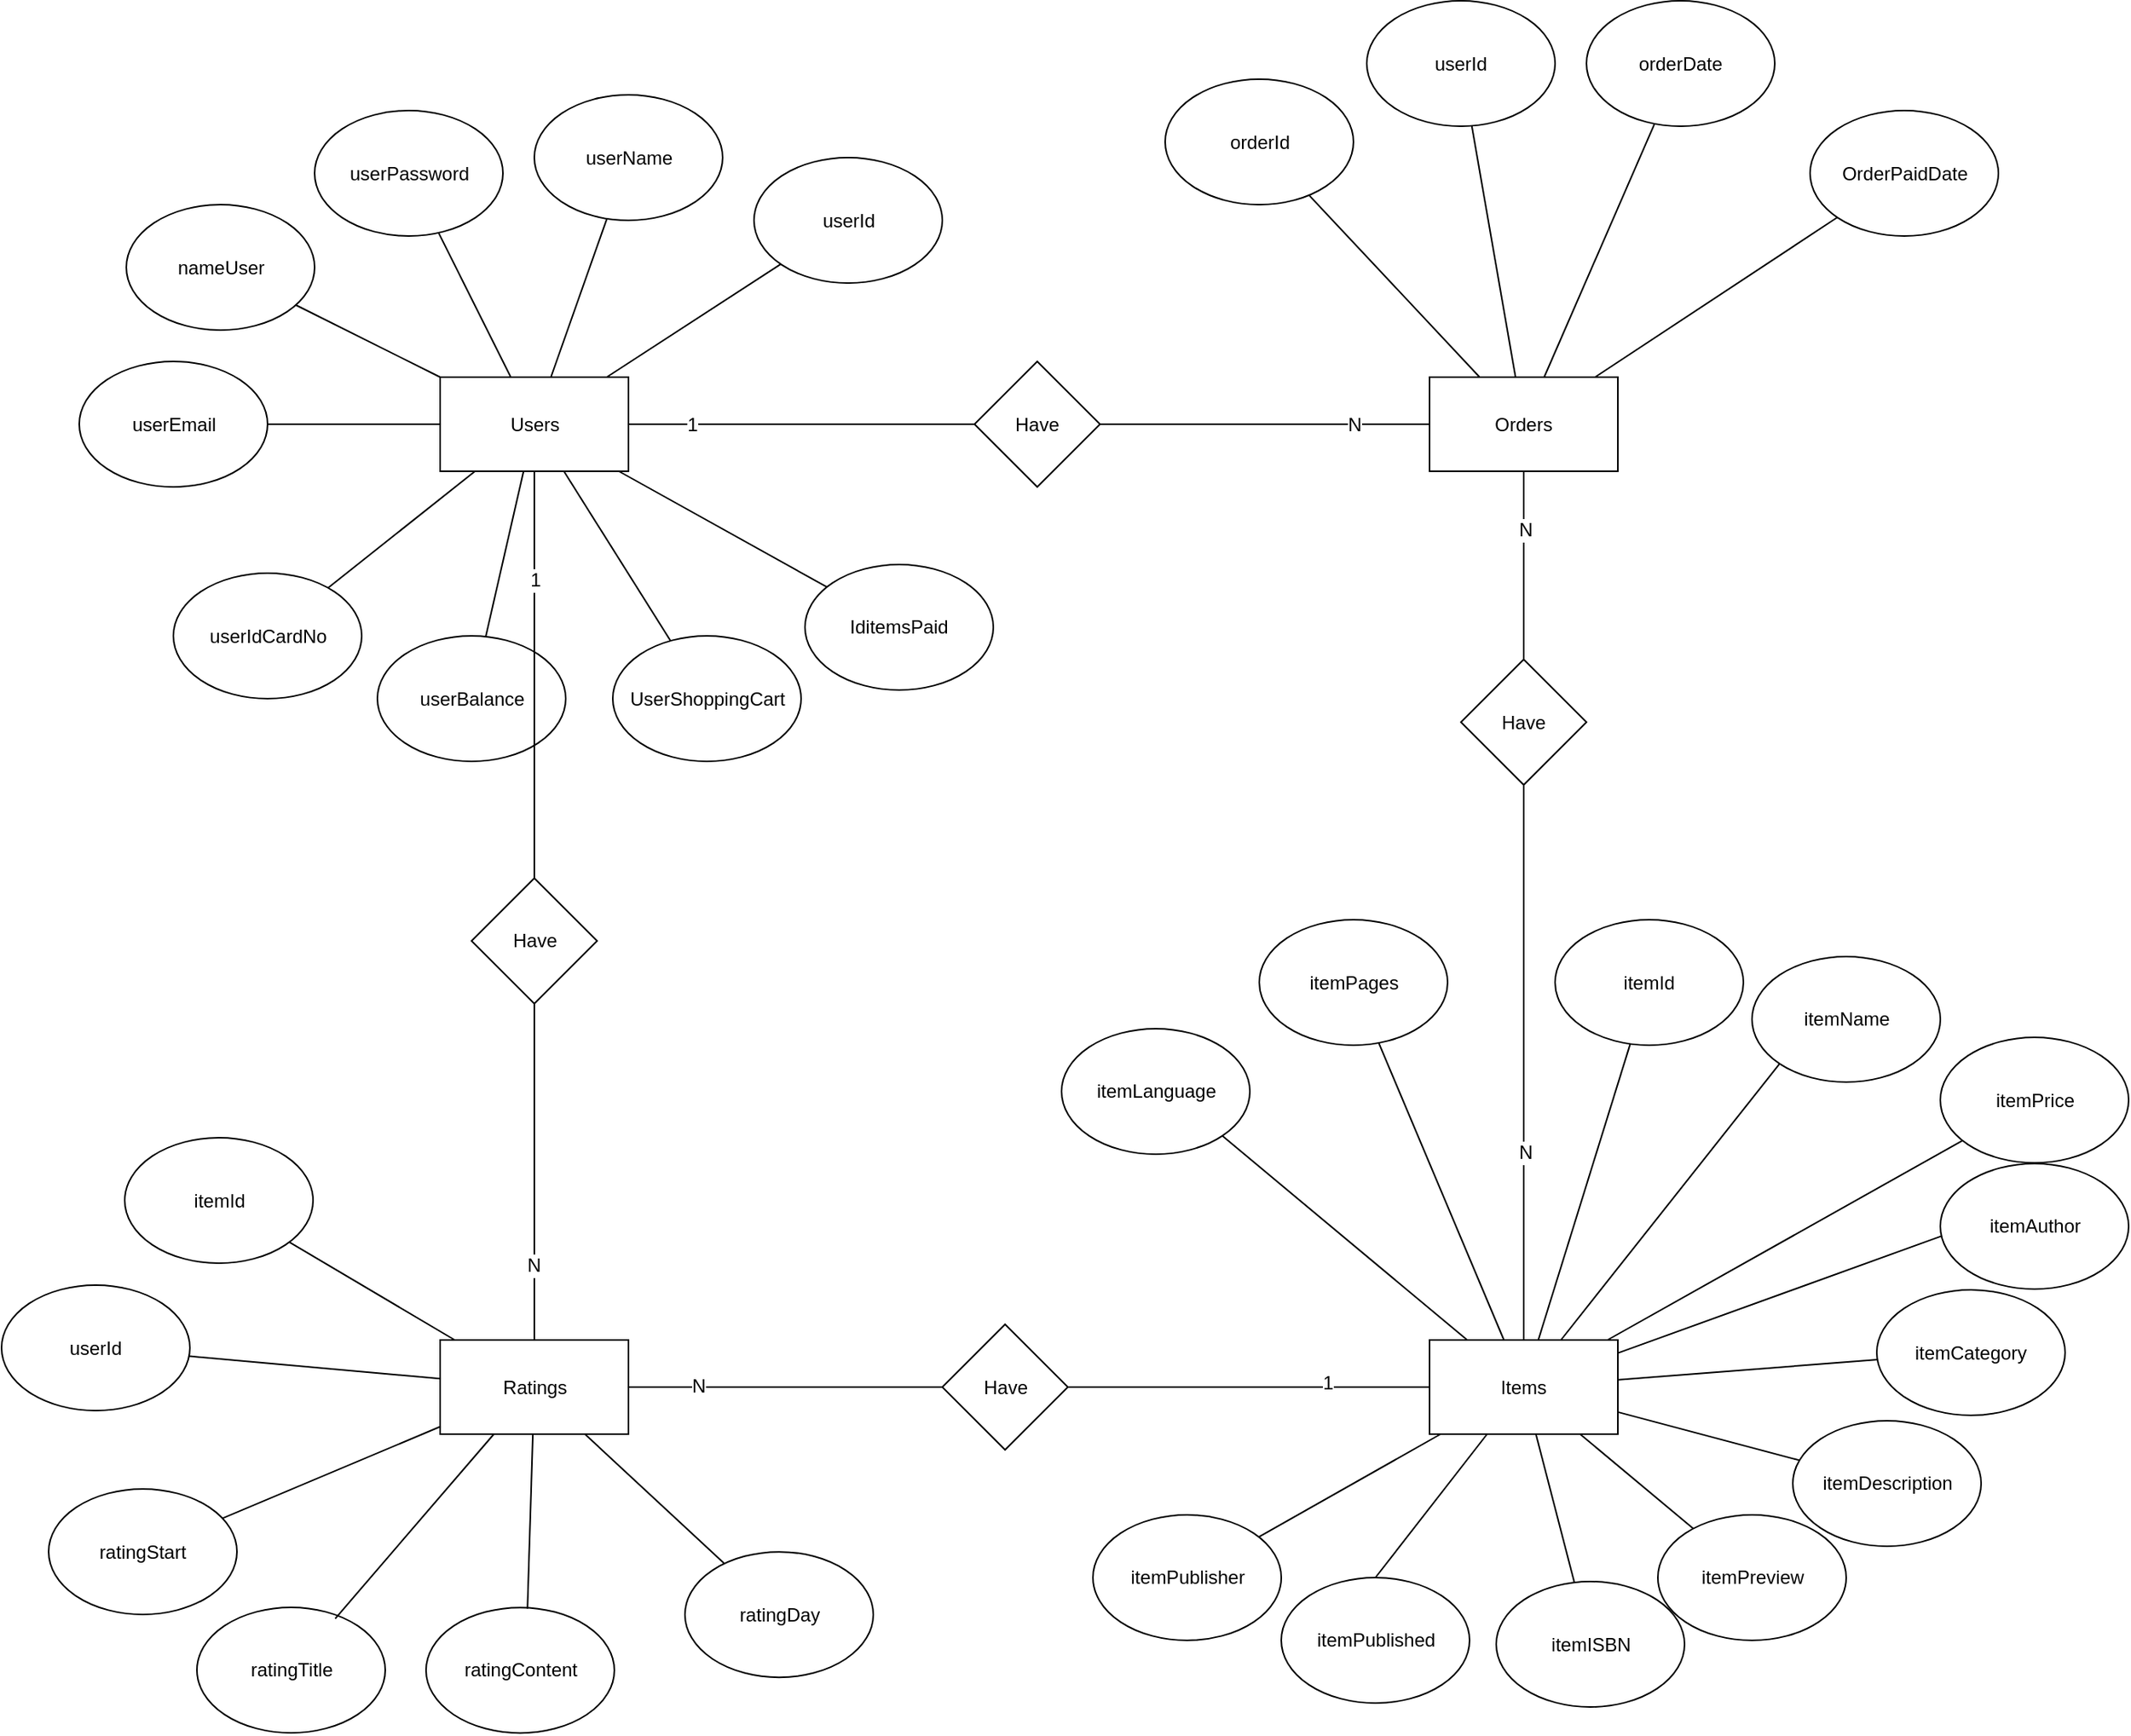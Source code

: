 <mxfile version="10.7.5" type="device"><diagram id="B8fjdtx8XUuWBiJUuwN5" name="Page-1"><mxGraphModel dx="2027" dy="1745" grid="1" gridSize="10" guides="1" tooltips="1" connect="1" arrows="1" fold="1" page="1" pageScale="1" pageWidth="827" pageHeight="1169" math="0" shadow="0"><root><mxCell id="0"/><mxCell id="1" parent="0"/><mxCell id="LwxiWS-IIAqCvhy7_PA3-1" value="Items" style="rounded=0;whiteSpace=wrap;html=1;" parent="1" vertex="1"><mxGeometry x="97" y="-185.5" width="120" height="60" as="geometry"/></mxCell><mxCell id="LwxiWS-IIAqCvhy7_PA3-8" value="itemPublisher&lt;br&gt;" style="ellipse;whiteSpace=wrap;html=1;" parent="1" vertex="1"><mxGeometry x="-117.5" y="-74" width="120" height="80" as="geometry"/></mxCell><mxCell id="LwxiWS-IIAqCvhy7_PA3-9" value="itemPreview" style="ellipse;whiteSpace=wrap;html=1;" parent="1" vertex="1"><mxGeometry x="242.5" y="-74" width="120" height="80" as="geometry"/></mxCell><mxCell id="LwxiWS-IIAqCvhy7_PA3-21" value="itemPrice" style="ellipse;whiteSpace=wrap;html=1;" parent="1" vertex="1"><mxGeometry x="422.5" y="-378.5" width="120" height="80" as="geometry"/></mxCell><mxCell id="LwxiWS-IIAqCvhy7_PA3-22" value="itemDescription" style="ellipse;whiteSpace=wrap;html=1;" parent="1" vertex="1"><mxGeometry x="328.5" y="-134" width="120" height="80" as="geometry"/></mxCell><mxCell id="LwxiWS-IIAqCvhy7_PA3-24" value="itemPublished" style="ellipse;whiteSpace=wrap;html=1;" parent="1" vertex="1"><mxGeometry x="2.5" y="-34" width="120" height="80" as="geometry"/></mxCell><mxCell id="LwxiWS-IIAqCvhy7_PA3-25" value="itemPages" style="ellipse;whiteSpace=wrap;html=1;" parent="1" vertex="1"><mxGeometry x="-11.5" y="-453.5" width="120" height="80" as="geometry"/></mxCell><mxCell id="LwxiWS-IIAqCvhy7_PA3-26" value="itemISBN" style="ellipse;whiteSpace=wrap;html=1;" parent="1" vertex="1"><mxGeometry x="139.5" y="-31.5" width="120" height="80" as="geometry"/></mxCell><mxCell id="LwxiWS-IIAqCvhy7_PA3-27" value="itemLanguage" style="ellipse;whiteSpace=wrap;html=1;" parent="1" vertex="1"><mxGeometry x="-137.5" y="-384" width="120" height="80" as="geometry"/></mxCell><mxCell id="LwxiWS-IIAqCvhy7_PA3-28" value="itemCategory" style="ellipse;whiteSpace=wrap;html=1;" parent="1" vertex="1"><mxGeometry x="382" y="-217.5" width="120" height="80" as="geometry"/></mxCell><mxCell id="LwxiWS-IIAqCvhy7_PA3-29" value="itemName" style="ellipse;whiteSpace=wrap;html=1;" parent="1" vertex="1"><mxGeometry x="302.5" y="-430" width="120" height="80" as="geometry"/></mxCell><mxCell id="LwxiWS-IIAqCvhy7_PA3-34" value="Users" style="rounded=0;whiteSpace=wrap;html=1;" parent="1" vertex="1"><mxGeometry x="-533.5" y="-799.5" width="120" height="60" as="geometry"/></mxCell><mxCell id="LwxiWS-IIAqCvhy7_PA3-36" value="userEmail" style="ellipse;whiteSpace=wrap;html=1;" parent="1" vertex="1"><mxGeometry x="-763.5" y="-809.5" width="120" height="80" as="geometry"/></mxCell><mxCell id="LwxiWS-IIAqCvhy7_PA3-44" value="userPassword" style="ellipse;whiteSpace=wrap;html=1;" parent="1" vertex="1"><mxGeometry x="-613.5" y="-969.5" width="120" height="80" as="geometry"/></mxCell><mxCell id="LwxiWS-IIAqCvhy7_PA3-50" value="userId" style="ellipse;whiteSpace=wrap;html=1;" parent="1" vertex="1"><mxGeometry x="-333.5" y="-939.5" width="120" height="80" as="geometry"/></mxCell><mxCell id="LwxiWS-IIAqCvhy7_PA3-51" value="userName" style="ellipse;whiteSpace=wrap;html=1;" parent="1" vertex="1"><mxGeometry x="-473.5" y="-979.5" width="120" height="80" as="geometry"/></mxCell><mxCell id="LwxiWS-IIAqCvhy7_PA3-78" value="Orders" style="rounded=0;whiteSpace=wrap;html=1;" parent="1" vertex="1"><mxGeometry x="97" y="-799.5" width="120" height="60" as="geometry"/></mxCell><mxCell id="LwxiWS-IIAqCvhy7_PA3-94" value="orderDate" style="ellipse;whiteSpace=wrap;html=1;" parent="1" vertex="1"><mxGeometry x="197" y="-1039.5" width="120" height="80" as="geometry"/></mxCell><mxCell id="LwxiWS-IIAqCvhy7_PA3-95" value="orderId" style="ellipse;whiteSpace=wrap;html=1;" parent="1" vertex="1"><mxGeometry x="-71.5" y="-989.5" width="120" height="80" as="geometry"/></mxCell><mxCell id="LwxiWS-IIAqCvhy7_PA3-98" value="itemId" style="ellipse;whiteSpace=wrap;html=1;" parent="1" vertex="1"><mxGeometry x="177" y="-453.5" width="120" height="80" as="geometry"/></mxCell><mxCell id="1ZZPjtE2MYIxebll1UgH-1" value="" style="endArrow=none;html=1;" parent="1" source="1ZZPjtE2MYIxebll1UgH-4" target="LwxiWS-IIAqCvhy7_PA3-34" edge="1"><mxGeometry width="50" height="50" relative="1" as="geometry"><mxPoint x="-153" y="-559.5" as="sourcePoint"/><mxPoint x="-283" y="-199.5" as="targetPoint"/></mxGeometry></mxCell><mxCell id="1ZZPjtE2MYIxebll1UgH-6" value="1" style="text;html=1;resizable=0;points=[];align=center;verticalAlign=middle;labelBackgroundColor=#ffffff;" parent="1ZZPjtE2MYIxebll1UgH-1" vertex="1" connectable="0"><mxGeometry x="0.525" y="6" relative="1" as="geometry"><mxPoint x="-12" y="-6" as="offset"/></mxGeometry></mxCell><mxCell id="1ZZPjtE2MYIxebll1UgH-4" value="Have" style="rhombus;whiteSpace=wrap;html=1;" parent="1" vertex="1"><mxGeometry x="-193" y="-809.5" width="80" height="80" as="geometry"/></mxCell><mxCell id="1ZZPjtE2MYIxebll1UgH-5" value="" style="endArrow=none;html=1;entryX=1;entryY=0.5;entryDx=0;entryDy=0;exitX=0;exitY=0.5;exitDx=0;exitDy=0;" parent="1" source="LwxiWS-IIAqCvhy7_PA3-78" target="1ZZPjtE2MYIxebll1UgH-4" edge="1"><mxGeometry width="50" height="50" relative="1" as="geometry"><mxPoint x="187.143" y="-688.786" as="sourcePoint"/><mxPoint x="-370" y="-441.643" as="targetPoint"/></mxGeometry></mxCell><mxCell id="1ZZPjtE2MYIxebll1UgH-7" value="N" style="text;html=1;resizable=0;points=[];align=center;verticalAlign=middle;labelBackgroundColor=#ffffff;" parent="1ZZPjtE2MYIxebll1UgH-5" vertex="1" connectable="0"><mxGeometry x="-0.537" relative="1" as="geometry"><mxPoint as="offset"/></mxGeometry></mxCell><mxCell id="RCoCI-62YOv6wNdzBF7K-1" value="" style="endArrow=none;html=1;" parent="1" source="LwxiWS-IIAqCvhy7_PA3-34" target="LwxiWS-IIAqCvhy7_PA3-50" edge="1"><mxGeometry width="50" height="50" relative="1" as="geometry"><mxPoint x="-353.5" y="-449.5" as="sourcePoint"/><mxPoint x="-303.5" y="-499.5" as="targetPoint"/></mxGeometry></mxCell><mxCell id="RCoCI-62YOv6wNdzBF7K-2" value="" style="endArrow=none;html=1;" parent="1" source="LwxiWS-IIAqCvhy7_PA3-34" target="LwxiWS-IIAqCvhy7_PA3-51" edge="1"><mxGeometry width="50" height="50" relative="1" as="geometry"><mxPoint x="-258.5" y="-444.5" as="sourcePoint"/><mxPoint x="-249" y="-494.5" as="targetPoint"/></mxGeometry></mxCell><mxCell id="RCoCI-62YOv6wNdzBF7K-3" value="" style="endArrow=none;html=1;" parent="1" source="LwxiWS-IIAqCvhy7_PA3-34" target="LwxiWS-IIAqCvhy7_PA3-44" edge="1"><mxGeometry width="50" height="50" relative="1" as="geometry"><mxPoint x="-248.5" y="-429.559" as="sourcePoint"/><mxPoint x="-248.5" y="-549.559" as="targetPoint"/></mxGeometry></mxCell><mxCell id="RCoCI-62YOv6wNdzBF7K-43" value="" style="endArrow=none;html=1;" parent="1" source="LwxiWS-IIAqCvhy7_PA3-25" target="LwxiWS-IIAqCvhy7_PA3-1" edge="1"><mxGeometry width="50" height="50" relative="1" as="geometry"><mxPoint x="-229.631" y="-297.915" as="sourcePoint"/><mxPoint x="-974" y="-352.5" as="targetPoint"/></mxGeometry></mxCell><mxCell id="RCoCI-62YOv6wNdzBF7K-44" value="" style="endArrow=none;html=1;exitX=0.5;exitY=0;exitDx=0;exitDy=0;" parent="1" source="LwxiWS-IIAqCvhy7_PA3-24" target="LwxiWS-IIAqCvhy7_PA3-1" edge="1"><mxGeometry width="50" height="50" relative="1" as="geometry"><mxPoint x="62.205" y="23.142" as="sourcePoint"/><mxPoint x="-974" y="-352.5" as="targetPoint"/></mxGeometry></mxCell><mxCell id="RCoCI-62YOv6wNdzBF7K-45" value="" style="endArrow=none;html=1;" parent="1" source="LwxiWS-IIAqCvhy7_PA3-8" target="LwxiWS-IIAqCvhy7_PA3-1" edge="1"><mxGeometry width="50" height="50" relative="1" as="geometry"><mxPoint x="-1024" y="-302.5" as="sourcePoint"/><mxPoint x="-974" y="-352.5" as="targetPoint"/></mxGeometry></mxCell><mxCell id="RCoCI-62YOv6wNdzBF7K-46" value="" style="endArrow=none;html=1;" parent="1" target="LwxiWS-IIAqCvhy7_PA3-1" edge="1"><mxGeometry width="50" height="50" relative="1" as="geometry"><mxPoint x="422.954" y="-251.677" as="sourcePoint"/><mxPoint x="-974" y="-352.5" as="targetPoint"/></mxGeometry></mxCell><mxCell id="RCoCI-62YOv6wNdzBF7K-47" value="" style="endArrow=none;html=1;" parent="1" source="LwxiWS-IIAqCvhy7_PA3-98" target="LwxiWS-IIAqCvhy7_PA3-1" edge="1"><mxGeometry width="50" height="50" relative="1" as="geometry"><mxPoint x="-1024" y="-302.5" as="sourcePoint"/><mxPoint x="-974" y="-352.5" as="targetPoint"/></mxGeometry></mxCell><mxCell id="RCoCI-62YOv6wNdzBF7K-48" value="" style="endArrow=none;html=1;entryX=1;entryY=1;entryDx=0;entryDy=0;" parent="1" source="LwxiWS-IIAqCvhy7_PA3-1" target="LwxiWS-IIAqCvhy7_PA3-27" edge="1"><mxGeometry width="50" height="50" relative="1" as="geometry"><mxPoint x="-1024" y="-302.5" as="sourcePoint"/><mxPoint x="-192.5" y="-361.5" as="targetPoint"/></mxGeometry></mxCell><mxCell id="RCoCI-62YOv6wNdzBF7K-49" value="" style="endArrow=none;html=1;" parent="1" source="LwxiWS-IIAqCvhy7_PA3-1" target="LwxiWS-IIAqCvhy7_PA3-26" edge="1"><mxGeometry width="50" height="50" relative="1" as="geometry"><mxPoint x="-1024" y="-302.5" as="sourcePoint"/><mxPoint x="-813.5" y="-742.5" as="targetPoint"/></mxGeometry></mxCell><mxCell id="RCoCI-62YOv6wNdzBF7K-50" value="" style="endArrow=none;html=1;" parent="1" source="LwxiWS-IIAqCvhy7_PA3-28" target="LwxiWS-IIAqCvhy7_PA3-1" edge="1"><mxGeometry width="50" height="50" relative="1" as="geometry"><mxPoint x="-724" y="-762.5" as="sourcePoint"/><mxPoint x="-700.5" y="-722.5" as="targetPoint"/></mxGeometry></mxCell><mxCell id="RCoCI-62YOv6wNdzBF7K-52" value="" style="endArrow=none;html=1;" parent="1" source="LwxiWS-IIAqCvhy7_PA3-21" target="LwxiWS-IIAqCvhy7_PA3-1" edge="1"><mxGeometry width="50" height="50" relative="1" as="geometry"><mxPoint x="-514" y="-782.5" as="sourcePoint"/><mxPoint x="-974" y="-352.5" as="targetPoint"/></mxGeometry></mxCell><mxCell id="RCoCI-62YOv6wNdzBF7K-57" value="" style="endArrow=none;html=1;" parent="1" source="LwxiWS-IIAqCvhy7_PA3-94" target="LwxiWS-IIAqCvhy7_PA3-78" edge="1"><mxGeometry width="50" height="50" relative="1" as="geometry"><mxPoint x="37" y="-689.5" as="sourcePoint"/><mxPoint x="157" y="-639.5" as="targetPoint"/></mxGeometry></mxCell><mxCell id="RCoCI-62YOv6wNdzBF7K-59" value="" style="endArrow=none;html=1;" parent="1" source="LwxiWS-IIAqCvhy7_PA3-95" target="LwxiWS-IIAqCvhy7_PA3-78" edge="1"><mxGeometry width="50" height="50" relative="1" as="geometry"><mxPoint x="337" y="-719.5" as="sourcePoint"/><mxPoint x="237" y="-474.5" as="targetPoint"/></mxGeometry></mxCell><mxCell id="P0OIAVo2PdF__6p0k3uB-4" value="" style="endArrow=none;html=1;" parent="1" source="LwxiWS-IIAqCvhy7_PA3-9" target="LwxiWS-IIAqCvhy7_PA3-1" edge="1"><mxGeometry width="50" height="50" relative="1" as="geometry"><mxPoint x="-1103.5" y="-542.5" as="sourcePoint"/><mxPoint x="-1053.5" y="-592.5" as="targetPoint"/></mxGeometry></mxCell><mxCell id="P0OIAVo2PdF__6p0k3uB-5" value="" style="endArrow=none;html=1;entryX=0;entryY=1;entryDx=0;entryDy=0;" parent="1" source="LwxiWS-IIAqCvhy7_PA3-1" target="LwxiWS-IIAqCvhy7_PA3-29" edge="1"><mxGeometry width="50" height="50" relative="1" as="geometry"><mxPoint x="-1013.5" y="-592.5" as="sourcePoint"/><mxPoint x="536.03" y="-451.402" as="targetPoint"/></mxGeometry></mxCell><mxCell id="P0OIAVo2PdF__6p0k3uB-23" value="" style="endArrow=none;html=1;" parent="1" source="LwxiWS-IIAqCvhy7_PA3-1" target="LwxiWS-IIAqCvhy7_PA3-22" edge="1"><mxGeometry width="50" height="50" relative="1" as="geometry"><mxPoint x="-553.5" y="-712.5" as="sourcePoint"/><mxPoint x="-503.5" y="-762.5" as="targetPoint"/></mxGeometry></mxCell><mxCell id="P0OIAVo2PdF__6p0k3uB-25" value="Have" style="rhombus;whiteSpace=wrap;html=1;" parent="1" vertex="1"><mxGeometry x="117" y="-619.5" width="80" height="80" as="geometry"/></mxCell><mxCell id="P0OIAVo2PdF__6p0k3uB-26" value="" style="endArrow=none;html=1;" parent="1" source="P0OIAVo2PdF__6p0k3uB-25" target="LwxiWS-IIAqCvhy7_PA3-78" edge="1"><mxGeometry width="50" height="50" relative="1" as="geometry"><mxPoint x="147" y="-639.5" as="sourcePoint"/><mxPoint x="197" y="-689.5" as="targetPoint"/></mxGeometry></mxCell><mxCell id="P0OIAVo2PdF__6p0k3uB-29" value="N" style="text;html=1;resizable=0;points=[];align=center;verticalAlign=middle;labelBackgroundColor=#ffffff;" parent="P0OIAVo2PdF__6p0k3uB-26" vertex="1" connectable="0"><mxGeometry x="0.375" y="-1" relative="1" as="geometry"><mxPoint as="offset"/></mxGeometry></mxCell><mxCell id="P0OIAVo2PdF__6p0k3uB-27" value="" style="endArrow=none;html=1;exitX=0.5;exitY=0;exitDx=0;exitDy=0;" parent="1" source="LwxiWS-IIAqCvhy7_PA3-1" target="P0OIAVo2PdF__6p0k3uB-25" edge="1"><mxGeometry width="50" height="50" relative="1" as="geometry"><mxPoint x="157" y="-399.5" as="sourcePoint"/><mxPoint x="317" y="-519.5" as="targetPoint"/></mxGeometry></mxCell><mxCell id="ORWbVGhuXjY-vYBwcFLn-7" value="N" style="text;html=1;resizable=0;points=[];align=center;verticalAlign=middle;labelBackgroundColor=#ffffff;" parent="P0OIAVo2PdF__6p0k3uB-27" vertex="1" connectable="0"><mxGeometry x="-0.323" y="-1" relative="1" as="geometry"><mxPoint as="offset"/></mxGeometry></mxCell><mxCell id="0nqi2Ube4NkctoNlduHj-3" value="OrderPaidDate" style="ellipse;whiteSpace=wrap;html=1;" parent="1" vertex="1"><mxGeometry x="339.5" y="-969.5" width="120" height="80" as="geometry"/></mxCell><mxCell id="0nqi2Ube4NkctoNlduHj-4" value="" style="endArrow=none;html=1;" parent="1" source="LwxiWS-IIAqCvhy7_PA3-78" target="0nqi2Ube4NkctoNlduHj-3" edge="1"><mxGeometry width="50" height="50" relative="1" as="geometry"><mxPoint x="267" y="-757.506" as="sourcePoint"/><mxPoint x="457.5" y="-634.5" as="targetPoint"/></mxGeometry></mxCell><mxCell id="0nqi2Ube4NkctoNlduHj-17" value="&lt;div&gt;&lt;span&gt;UserShoppingCart&lt;/span&gt;&lt;/div&gt;" style="ellipse;whiteSpace=wrap;html=1;" parent="1" vertex="1"><mxGeometry x="-423.5" y="-634.5" width="120" height="80" as="geometry"/></mxCell><mxCell id="0nqi2Ube4NkctoNlduHj-18" value="" style="endArrow=none;html=1;" parent="1" source="LwxiWS-IIAqCvhy7_PA3-34" target="0nqi2Ube4NkctoNlduHj-17" edge="1"><mxGeometry width="50" height="50" relative="1" as="geometry"><mxPoint x="-523.5" y="-749.9" as="sourcePoint"/><mxPoint x="-655.157" y="-728.835" as="targetPoint"/></mxGeometry></mxCell><mxCell id="cDNMXbCX-yQ1hIqNWgTa-1" value="" style="endArrow=none;html=1;" parent="1" source="LwxiWS-IIAqCvhy7_PA3-34" target="LwxiWS-IIAqCvhy7_PA3-36" edge="1"><mxGeometry width="50" height="50" relative="1" as="geometry"><mxPoint x="-483.5" y="-839.5" as="sourcePoint"/><mxPoint x="-433.5" y="-889.5" as="targetPoint"/></mxGeometry></mxCell><mxCell id="cDNMXbCX-yQ1hIqNWgTa-2" value="nameUser" style="ellipse;whiteSpace=wrap;html=1;" parent="1" vertex="1"><mxGeometry x="-733.5" y="-909.5" width="120" height="80" as="geometry"/></mxCell><mxCell id="cDNMXbCX-yQ1hIqNWgTa-3" value="" style="endArrow=none;html=1;" parent="1" source="LwxiWS-IIAqCvhy7_PA3-34" target="cDNMXbCX-yQ1hIqNWgTa-2" edge="1"><mxGeometry width="50" height="50" relative="1" as="geometry"><mxPoint x="-375.887" y="-799.5" as="sourcePoint"/><mxPoint x="-251.5" y="-879.5" as="targetPoint"/></mxGeometry></mxCell><mxCell id="cDNMXbCX-yQ1hIqNWgTa-4" value="userBalance" style="ellipse;whiteSpace=wrap;html=1;" parent="1" vertex="1"><mxGeometry x="-573.5" y="-634.5" width="120" height="80" as="geometry"/></mxCell><mxCell id="cDNMXbCX-yQ1hIqNWgTa-5" value="" style="endArrow=none;html=1;" parent="1" source="LwxiWS-IIAqCvhy7_PA3-34" target="cDNMXbCX-yQ1hIqNWgTa-4" edge="1"><mxGeometry width="50" height="50" relative="1" as="geometry"><mxPoint x="-357.964" y="-709.5" as="sourcePoint"/><mxPoint x="-514.657" y="-698.835" as="targetPoint"/></mxGeometry></mxCell><mxCell id="cDNMXbCX-yQ1hIqNWgTa-6" value="userIdCardNo" style="ellipse;whiteSpace=wrap;html=1;" parent="1" vertex="1"><mxGeometry x="-703.5" y="-674.5" width="120" height="80" as="geometry"/></mxCell><mxCell id="cDNMXbCX-yQ1hIqNWgTa-7" value="" style="endArrow=none;html=1;" parent="1" source="LwxiWS-IIAqCvhy7_PA3-34" target="cDNMXbCX-yQ1hIqNWgTa-6" edge="1"><mxGeometry width="50" height="50" relative="1" as="geometry"><mxPoint x="-338.571" y="-749.5" as="sourcePoint"/><mxPoint x="-383.157" y="-708.835" as="targetPoint"/></mxGeometry></mxCell><mxCell id="cDNMXbCX-yQ1hIqNWgTa-8" value="userId" style="ellipse;whiteSpace=wrap;html=1;" parent="1" vertex="1"><mxGeometry x="57" y="-1039.5" width="120" height="80" as="geometry"/></mxCell><mxCell id="cDNMXbCX-yQ1hIqNWgTa-9" value="" style="endArrow=none;html=1;" parent="1" source="LwxiWS-IIAqCvhy7_PA3-78" target="cDNMXbCX-yQ1hIqNWgTa-8" edge="1"><mxGeometry width="50" height="50" relative="1" as="geometry"><mxPoint x="253.457" y="-729.5" as="sourcePoint"/><mxPoint x="534" y="-564.5" as="targetPoint"/></mxGeometry></mxCell><mxCell id="q0Ns4YF4ctNwrWptymO3-1" value="Ratings" style="rounded=0;whiteSpace=wrap;html=1;" parent="1" vertex="1"><mxGeometry x="-533.5" y="-185.5" width="120" height="60" as="geometry"/></mxCell><mxCell id="q0Ns4YF4ctNwrWptymO3-4" value="ratingStart" style="ellipse;whiteSpace=wrap;html=1;" parent="1" vertex="1"><mxGeometry x="-783" y="-90.5" width="120" height="80" as="geometry"/></mxCell><mxCell id="q0Ns4YF4ctNwrWptymO3-6" value="&lt;span&gt;ratingTitle&lt;/span&gt;" style="ellipse;whiteSpace=wrap;html=1;" parent="1" vertex="1"><mxGeometry x="-688.5" y="-15" width="120" height="80" as="geometry"/></mxCell><mxCell id="q0Ns4YF4ctNwrWptymO3-11" value="ratingContent" style="ellipse;whiteSpace=wrap;html=1;" parent="1" vertex="1"><mxGeometry x="-542.5" y="-14.929" width="120" height="80" as="geometry"/></mxCell><mxCell id="q0Ns4YF4ctNwrWptymO3-12" value="itemId" style="ellipse;whiteSpace=wrap;html=1;" parent="1" vertex="1"><mxGeometry x="-734.5" y="-314.5" width="120" height="80" as="geometry"/></mxCell><mxCell id="q0Ns4YF4ctNwrWptymO3-13" value="userId" style="ellipse;whiteSpace=wrap;html=1;" parent="1" vertex="1"><mxGeometry x="-813" y="-220.5" width="120" height="80" as="geometry"/></mxCell><mxCell id="q0Ns4YF4ctNwrWptymO3-17" value="" style="endArrow=none;html=1;" parent="1" target="q0Ns4YF4ctNwrWptymO3-1" edge="1"><mxGeometry width="50" height="50" relative="1" as="geometry"><mxPoint x="-600.372" y="-7.85" as="sourcePoint"/><mxPoint x="-1506" y="-120.5" as="targetPoint"/></mxGeometry></mxCell><mxCell id="q0Ns4YF4ctNwrWptymO3-18" value="" style="endArrow=none;html=1;" parent="1" source="q0Ns4YF4ctNwrWptymO3-13" target="q0Ns4YF4ctNwrWptymO3-1" edge="1"><mxGeometry width="50" height="50" relative="1" as="geometry"><mxPoint x="-1556" y="-70.5" as="sourcePoint"/><mxPoint x="-1506" y="-120.5" as="targetPoint"/></mxGeometry></mxCell><mxCell id="q0Ns4YF4ctNwrWptymO3-21" value="" style="endArrow=none;html=1;" parent="1" target="q0Ns4YF4ctNwrWptymO3-1" edge="1"><mxGeometry width="50" height="50" relative="1" as="geometry"><mxPoint x="-477.874" y="-14.184" as="sourcePoint"/><mxPoint x="-1232.5" y="-490.5" as="targetPoint"/></mxGeometry></mxCell><mxCell id="q0Ns4YF4ctNwrWptymO3-22" value="" style="endArrow=none;html=1;" parent="1" source="q0Ns4YF4ctNwrWptymO3-4" target="q0Ns4YF4ctNwrWptymO3-1" edge="1"><mxGeometry width="50" height="50" relative="1" as="geometry"><mxPoint x="-1046" y="-550.5" as="sourcePoint"/><mxPoint x="-1506" y="-120.5" as="targetPoint"/></mxGeometry></mxCell><mxCell id="q0Ns4YF4ctNwrWptymO3-24" value="" style="endArrow=none;html=1;" parent="1" source="q0Ns4YF4ctNwrWptymO3-1" target="q0Ns4YF4ctNwrWptymO3-12" edge="1"><mxGeometry width="50" height="50" relative="1" as="geometry"><mxPoint x="-1545.5" y="-360.5" as="sourcePoint"/><mxPoint x="-1156" y="-590.5" as="targetPoint"/></mxGeometry></mxCell><mxCell id="q0Ns4YF4ctNwrWptymO3-26" value="" style="endArrow=none;html=1;exitX=0;exitY=0.5;exitDx=0;exitDy=0;" parent="1" source="q0Ns4YF4ctNwrWptymO3-27" target="q0Ns4YF4ctNwrWptymO3-1" edge="1"><mxGeometry width="50" height="50" relative="1" as="geometry"><mxPoint x="-174.333" y="-349.167" as="sourcePoint"/><mxPoint x="-694.5" y="-51" as="targetPoint"/></mxGeometry></mxCell><mxCell id="q0Ns4YF4ctNwrWptymO3-30" value="N" style="text;html=1;resizable=0;points=[];align=center;verticalAlign=middle;labelBackgroundColor=#ffffff;" parent="q0Ns4YF4ctNwrWptymO3-26" vertex="1" connectable="0"><mxGeometry x="0.556" y="-1" relative="1" as="geometry"><mxPoint as="offset"/></mxGeometry></mxCell><mxCell id="q0Ns4YF4ctNwrWptymO3-27" value="Have" style="rhombus;whiteSpace=wrap;html=1;" parent="1" vertex="1"><mxGeometry x="-213.5" y="-195.5" width="80" height="80" as="geometry"/></mxCell><mxCell id="-VRgQf9qKwvI7S8PseGB-1" value="ratingDay" style="ellipse;whiteSpace=wrap;html=1;" parent="1" vertex="1"><mxGeometry x="-377.5" y="-50.429" width="120" height="80" as="geometry"/></mxCell><mxCell id="-VRgQf9qKwvI7S8PseGB-2" value="" style="endArrow=none;html=1;" parent="1" source="-VRgQf9qKwvI7S8PseGB-1" target="q0Ns4YF4ctNwrWptymO3-1" edge="1"><mxGeometry width="50" height="50" relative="1" as="geometry"><mxPoint x="-366.996" y="-11.511" as="sourcePoint"/><mxPoint x="-319.498" y="-124.5" as="targetPoint"/></mxGeometry></mxCell><mxCell id="ORWbVGhuXjY-vYBwcFLn-3" value="" style="endArrow=none;html=1;exitX=1;exitY=0.5;exitDx=0;exitDy=0;entryX=0;entryY=0.5;entryDx=0;entryDy=0;" parent="1" source="q0Ns4YF4ctNwrWptymO3-27" target="LwxiWS-IIAqCvhy7_PA3-1" edge="1"><mxGeometry width="50" height="50" relative="1" as="geometry"><mxPoint x="-17.5" y="-184" as="sourcePoint"/><mxPoint x="32.5" y="-234" as="targetPoint"/></mxGeometry></mxCell><mxCell id="ORWbVGhuXjY-vYBwcFLn-4" value="1" style="text;html=1;resizable=0;points=[];align=center;verticalAlign=middle;labelBackgroundColor=#ffffff;" parent="ORWbVGhuXjY-vYBwcFLn-3" vertex="1" connectable="0"><mxGeometry x="0.432" y="3" relative="1" as="geometry"><mxPoint as="offset"/></mxGeometry></mxCell><mxCell id="ORWbVGhuXjY-vYBwcFLn-8" value="itemAuthor" style="ellipse;whiteSpace=wrap;html=1;" parent="1" vertex="1"><mxGeometry x="422.5" y="-298" width="120" height="80" as="geometry"/></mxCell><mxCell id="72aRmw2q_48XFS23hLi0-1" value="IditemsPaid" style="ellipse;whiteSpace=wrap;html=1;" parent="1" vertex="1"><mxGeometry x="-301" y="-680" width="120" height="80" as="geometry"/></mxCell><mxCell id="72aRmw2q_48XFS23hLi0-2" value="" style="endArrow=none;html=1;" parent="1" source="LwxiWS-IIAqCvhy7_PA3-34" target="72aRmw2q_48XFS23hLi0-1" edge="1"><mxGeometry width="50" height="50" relative="1" as="geometry"><mxPoint x="-332.141" y="-785" as="sourcePoint"/><mxPoint x="-532.657" y="-774.335" as="targetPoint"/></mxGeometry></mxCell><mxCell id="l3FDIby4DkzLhMdsIWX7-2" value="" style="endArrow=none;html=1;exitX=0.5;exitY=1;exitDx=0;exitDy=0;entryX=0.5;entryY=0;entryDx=0;entryDy=0;" parent="1" source="l3FDIby4DkzLhMdsIWX7-4" target="q0Ns4YF4ctNwrWptymO3-1" edge="1"><mxGeometry width="50" height="50" relative="1" as="geometry"><mxPoint x="-602.315" y="-450.815" as="sourcePoint"/><mxPoint x="-379.339" y="-189" as="targetPoint"/></mxGeometry></mxCell><mxCell id="l3FDIby4DkzLhMdsIWX7-3" value="N" style="text;html=1;resizable=0;points=[];align=center;verticalAlign=middle;labelBackgroundColor=#ffffff;" parent="l3FDIby4DkzLhMdsIWX7-2" vertex="1" connectable="0"><mxGeometry x="0.556" y="-1" relative="1" as="geometry"><mxPoint as="offset"/></mxGeometry></mxCell><mxCell id="l3FDIby4DkzLhMdsIWX7-4" value="Have" style="rhombus;whiteSpace=wrap;html=1;" parent="1" vertex="1"><mxGeometry x="-513.5" y="-480" width="80" height="80" as="geometry"/></mxCell><mxCell id="l3FDIby4DkzLhMdsIWX7-5" value="" style="endArrow=none;html=1;" parent="1" source="l3FDIby4DkzLhMdsIWX7-4" target="LwxiWS-IIAqCvhy7_PA3-34" edge="1"><mxGeometry width="50" height="50" relative="1" as="geometry"><mxPoint x="-427" y="-440" as="sourcePoint"/><mxPoint x="-427.092" y="-739.5" as="targetPoint"/></mxGeometry></mxCell><mxCell id="l3FDIby4DkzLhMdsIWX7-6" value="1" style="text;html=1;resizable=0;points=[];align=center;verticalAlign=middle;labelBackgroundColor=#ffffff;" parent="l3FDIby4DkzLhMdsIWX7-5" vertex="1" connectable="0"><mxGeometry x="0.432" y="3" relative="1" as="geometry"><mxPoint x="3" y="-4" as="offset"/></mxGeometry></mxCell></root></mxGraphModel></diagram></mxfile>